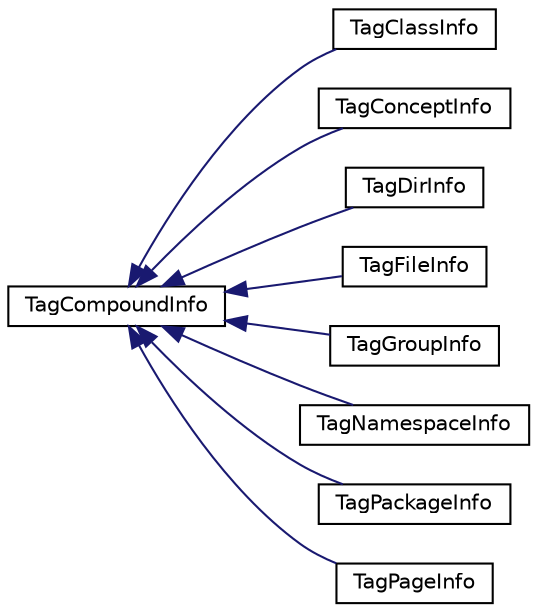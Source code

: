 digraph "类继承关系图"
{
 // INTERACTIVE_SVG=YES
 // LATEX_PDF_SIZE
  edge [fontname="Helvetica",fontsize="10",labelfontname="Helvetica",labelfontsize="10"];
  node [fontname="Helvetica",fontsize="10",shape=record];
  rankdir="LR";
  Node0 [label="TagCompoundInfo",height=0.2,width=0.4,color="black", fillcolor="white", style="filled",URL="$d6/d4b/class_tag_compound_info.html",tooltip="Base class for all compound types"];
  Node0 -> Node1 [dir="back",color="midnightblue",fontsize="10",style="solid",fontname="Helvetica"];
  Node1 [label="TagClassInfo",height=0.2,width=0.4,color="black", fillcolor="white", style="filled",URL="$d3/d0c/class_tag_class_info.html",tooltip="Container for class specific info that can be read from a tagfile"];
  Node0 -> Node2 [dir="back",color="midnightblue",fontsize="10",style="solid",fontname="Helvetica"];
  Node2 [label="TagConceptInfo",height=0.2,width=0.4,color="black", fillcolor="white", style="filled",URL="$d4/d7d/class_tag_concept_info.html",tooltip="Container for concept specific info that can be read from a tagfile"];
  Node0 -> Node3 [dir="back",color="midnightblue",fontsize="10",style="solid",fontname="Helvetica"];
  Node3 [label="TagDirInfo",height=0.2,width=0.4,color="black", fillcolor="white", style="filled",URL="$d8/d0d/class_tag_dir_info.html",tooltip="Container for directory specific info that can be read from a tagfile"];
  Node0 -> Node4 [dir="back",color="midnightblue",fontsize="10",style="solid",fontname="Helvetica"];
  Node4 [label="TagFileInfo",height=0.2,width=0.4,color="black", fillcolor="white", style="filled",URL="$dc/dc1/class_tag_file_info.html",tooltip="Container for file specific info that can be read from a tagfile"];
  Node0 -> Node5 [dir="back",color="midnightblue",fontsize="10",style="solid",fontname="Helvetica"];
  Node5 [label="TagGroupInfo",height=0.2,width=0.4,color="black", fillcolor="white", style="filled",URL="$d6/d52/class_tag_group_info.html",tooltip="Container for group specific info that can be read from a tagfile"];
  Node0 -> Node6 [dir="back",color="midnightblue",fontsize="10",style="solid",fontname="Helvetica"];
  Node6 [label="TagNamespaceInfo",height=0.2,width=0.4,color="black", fillcolor="white", style="filled",URL="$d5/dad/class_tag_namespace_info.html",tooltip="Container for namespace specific info that can be read from a tagfile"];
  Node0 -> Node7 [dir="back",color="midnightblue",fontsize="10",style="solid",fontname="Helvetica"];
  Node7 [label="TagPackageInfo",height=0.2,width=0.4,color="black", fillcolor="white", style="filled",URL="$d3/d48/class_tag_package_info.html",tooltip="Container for package specific info that can be read from a tagfile"];
  Node0 -> Node8 [dir="back",color="midnightblue",fontsize="10",style="solid",fontname="Helvetica"];
  Node8 [label="TagPageInfo",height=0.2,width=0.4,color="black", fillcolor="white", style="filled",URL="$d7/d5c/class_tag_page_info.html",tooltip="Container for page specific info that can be read from a tagfile"];
}
